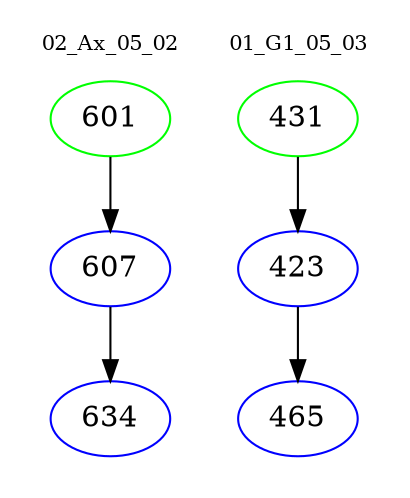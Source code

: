 digraph{
subgraph cluster_0 {
color = white
label = "02_Ax_05_02";
fontsize=10;
T0_601 [label="601", color="green"]
T0_601 -> T0_607 [color="black"]
T0_607 [label="607", color="blue"]
T0_607 -> T0_634 [color="black"]
T0_634 [label="634", color="blue"]
}
subgraph cluster_1 {
color = white
label = "01_G1_05_03";
fontsize=10;
T1_431 [label="431", color="green"]
T1_431 -> T1_423 [color="black"]
T1_423 [label="423", color="blue"]
T1_423 -> T1_465 [color="black"]
T1_465 [label="465", color="blue"]
}
}
